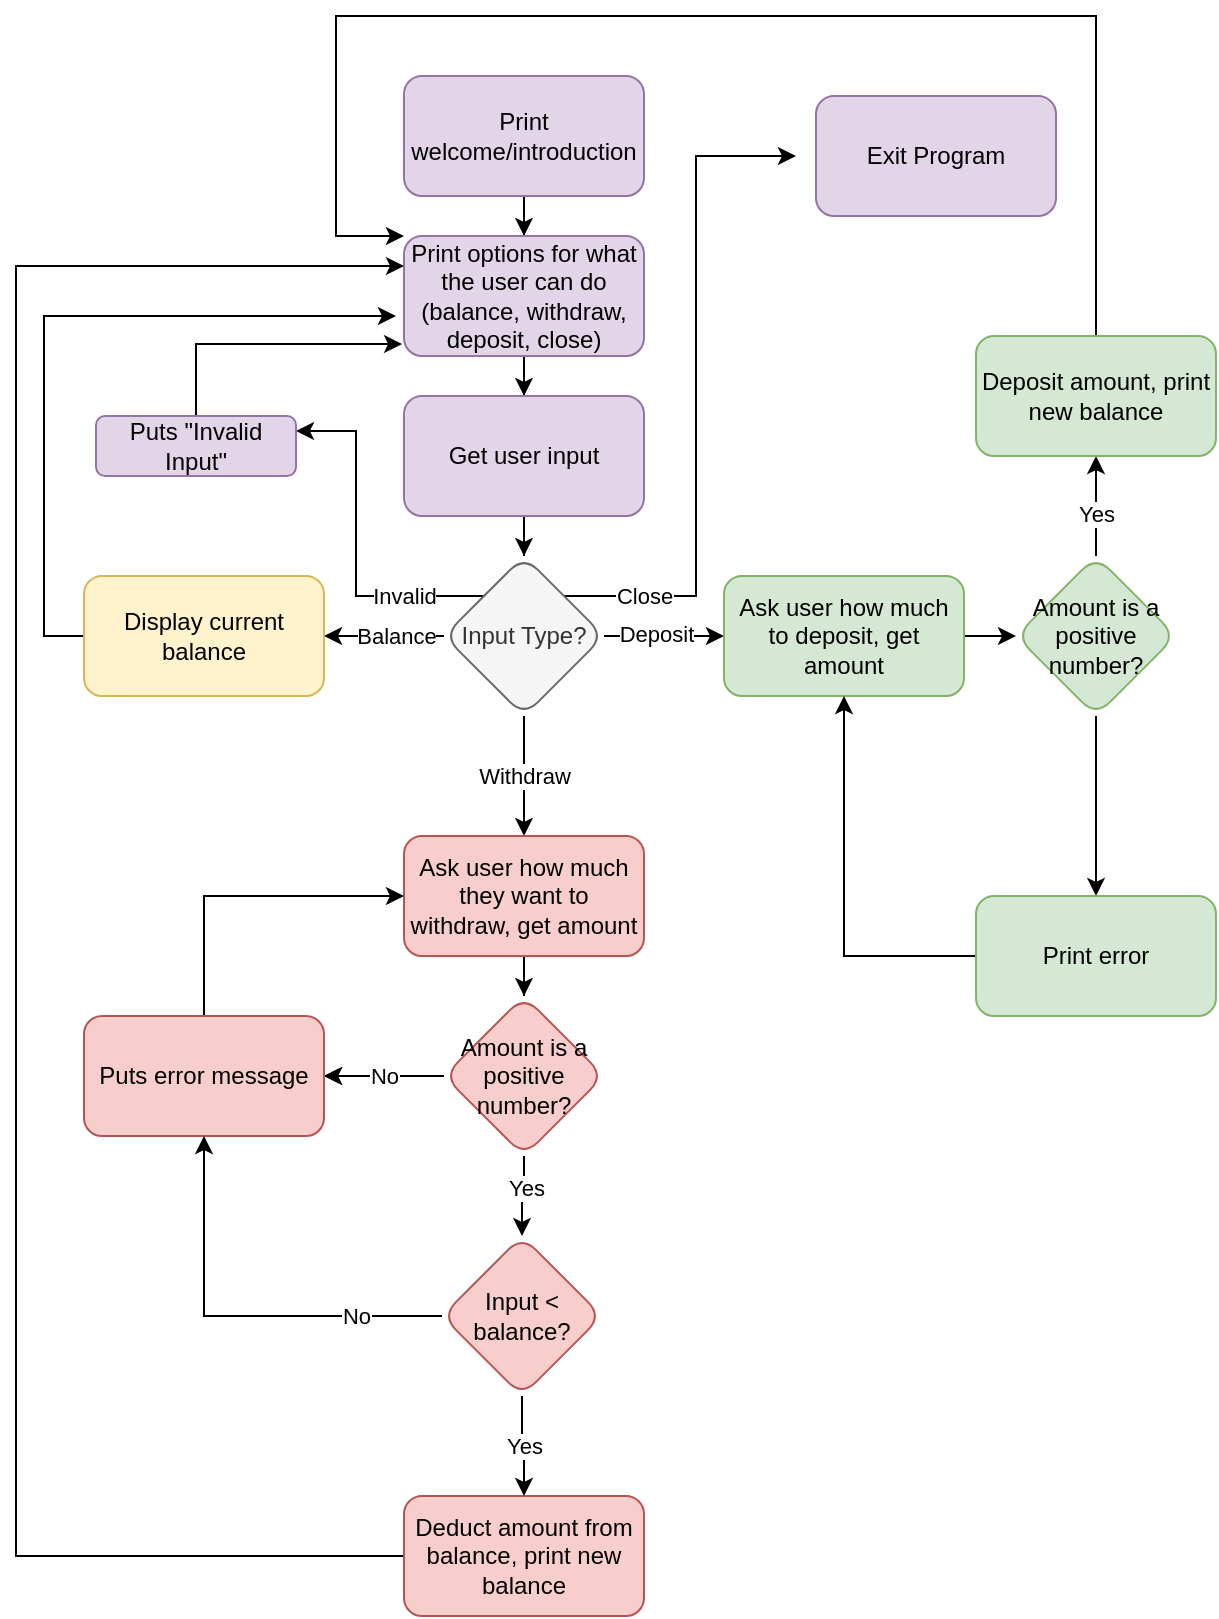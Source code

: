 <mxfile version="13.10.8" type="github">
  <diagram id="HpTrLbnlSJHPlYKzerR4" name="Page-1">
    <mxGraphModel dx="1113" dy="733" grid="1" gridSize="10" guides="1" tooltips="1" connect="1" arrows="1" fold="1" page="1" pageScale="1" pageWidth="827" pageHeight="1169" math="0" shadow="0">
      <root>
        <mxCell id="0" />
        <mxCell id="1" parent="0" />
        <mxCell id="xloOihyxUb7RViInRWzp-3" value="" style="edgeStyle=orthogonalEdgeStyle;rounded=0;orthogonalLoop=1;jettySize=auto;html=1;" edge="1" parent="1" source="xloOihyxUb7RViInRWzp-1" target="xloOihyxUb7RViInRWzp-2">
          <mxGeometry relative="1" as="geometry" />
        </mxCell>
        <mxCell id="xloOihyxUb7RViInRWzp-1" value="Print welcome/introduction" style="rounded=1;whiteSpace=wrap;html=1;fillColor=#e1d5e7;strokeColor=#9673a6;" vertex="1" parent="1">
          <mxGeometry x="354" y="40" width="120" height="60" as="geometry" />
        </mxCell>
        <mxCell id="xloOihyxUb7RViInRWzp-5" value="" style="edgeStyle=orthogonalEdgeStyle;rounded=0;orthogonalLoop=1;jettySize=auto;html=1;" edge="1" parent="1" source="xloOihyxUb7RViInRWzp-2" target="xloOihyxUb7RViInRWzp-4">
          <mxGeometry relative="1" as="geometry" />
        </mxCell>
        <mxCell id="xloOihyxUb7RViInRWzp-2" value="Print options for what the user can do (balance, withdraw, deposit, close)" style="whiteSpace=wrap;html=1;rounded=1;fillColor=#e1d5e7;strokeColor=#9673a6;" vertex="1" parent="1">
          <mxGeometry x="354" y="120" width="120" height="60" as="geometry" />
        </mxCell>
        <mxCell id="xloOihyxUb7RViInRWzp-7" value="" style="edgeStyle=orthogonalEdgeStyle;rounded=0;orthogonalLoop=1;jettySize=auto;html=1;" edge="1" parent="1" source="xloOihyxUb7RViInRWzp-4" target="xloOihyxUb7RViInRWzp-6">
          <mxGeometry relative="1" as="geometry" />
        </mxCell>
        <mxCell id="xloOihyxUb7RViInRWzp-4" value="Get user input" style="whiteSpace=wrap;html=1;rounded=1;strokeColor=#9673a6;fillColor=#e1d5e7;" vertex="1" parent="1">
          <mxGeometry x="354" y="200" width="120" height="60" as="geometry" />
        </mxCell>
        <mxCell id="xloOihyxUb7RViInRWzp-9" value="" style="edgeStyle=orthogonalEdgeStyle;rounded=0;orthogonalLoop=1;jettySize=auto;html=1;" edge="1" parent="1" source="xloOihyxUb7RViInRWzp-6" target="xloOihyxUb7RViInRWzp-8">
          <mxGeometry relative="1" as="geometry" />
        </mxCell>
        <mxCell id="xloOihyxUb7RViInRWzp-10" value="Balance" style="edgeLabel;html=1;align=center;verticalAlign=middle;resizable=0;points=[];" vertex="1" connectable="0" parent="xloOihyxUb7RViInRWzp-9">
          <mxGeometry x="-0.5" relative="1" as="geometry">
            <mxPoint x="-9" as="offset" />
          </mxGeometry>
        </mxCell>
        <mxCell id="xloOihyxUb7RViInRWzp-12" value="" style="edgeStyle=orthogonalEdgeStyle;rounded=0;orthogonalLoop=1;jettySize=auto;html=1;" edge="1" parent="1" source="xloOihyxUb7RViInRWzp-6" target="xloOihyxUb7RViInRWzp-11">
          <mxGeometry relative="1" as="geometry" />
        </mxCell>
        <mxCell id="xloOihyxUb7RViInRWzp-13" value="Withdraw" style="edgeLabel;html=1;align=center;verticalAlign=middle;resizable=0;points=[];" vertex="1" connectable="0" parent="xloOihyxUb7RViInRWzp-12">
          <mxGeometry x="-0.333" y="-2" relative="1" as="geometry">
            <mxPoint x="2" y="10" as="offset" />
          </mxGeometry>
        </mxCell>
        <mxCell id="xloOihyxUb7RViInRWzp-15" value="" style="edgeStyle=orthogonalEdgeStyle;rounded=0;orthogonalLoop=1;jettySize=auto;html=1;" edge="1" parent="1" source="xloOihyxUb7RViInRWzp-6" target="xloOihyxUb7RViInRWzp-14">
          <mxGeometry relative="1" as="geometry" />
        </mxCell>
        <mxCell id="xloOihyxUb7RViInRWzp-16" value="Deposit" style="edgeLabel;html=1;align=center;verticalAlign=middle;resizable=0;points=[];" vertex="1" connectable="0" parent="xloOihyxUb7RViInRWzp-15">
          <mxGeometry x="-0.133" y="1" relative="1" as="geometry">
            <mxPoint as="offset" />
          </mxGeometry>
        </mxCell>
        <mxCell id="xloOihyxUb7RViInRWzp-17" style="edgeStyle=orthogonalEdgeStyle;rounded=0;orthogonalLoop=1;jettySize=auto;html=1;exitX=1;exitY=0;exitDx=0;exitDy=0;" edge="1" parent="1" source="xloOihyxUb7RViInRWzp-6">
          <mxGeometry relative="1" as="geometry">
            <mxPoint x="550" y="80" as="targetPoint" />
            <Array as="points">
              <mxPoint x="500" y="300" />
            </Array>
          </mxGeometry>
        </mxCell>
        <mxCell id="xloOihyxUb7RViInRWzp-19" value="Close" style="edgeLabel;html=1;align=center;verticalAlign=middle;resizable=0;points=[];" vertex="1" connectable="0" parent="xloOihyxUb7RViInRWzp-17">
          <mxGeometry x="-0.101" y="-1" relative="1" as="geometry">
            <mxPoint x="-27" y="85" as="offset" />
          </mxGeometry>
        </mxCell>
        <mxCell id="xloOihyxUb7RViInRWzp-20" style="edgeStyle=orthogonalEdgeStyle;rounded=0;orthogonalLoop=1;jettySize=auto;html=1;exitX=0;exitY=0;exitDx=0;exitDy=0;entryX=1;entryY=0.25;entryDx=0;entryDy=0;" edge="1" parent="1" source="xloOihyxUb7RViInRWzp-6" target="xloOihyxUb7RViInRWzp-21">
          <mxGeometry relative="1" as="geometry">
            <mxPoint x="320" y="220" as="targetPoint" />
            <Array as="points">
              <mxPoint x="330" y="300" />
              <mxPoint x="330" y="218" />
            </Array>
          </mxGeometry>
        </mxCell>
        <mxCell id="xloOihyxUb7RViInRWzp-32" value="Invalid" style="edgeLabel;html=1;align=center;verticalAlign=middle;resizable=0;points=[];" vertex="1" connectable="0" parent="xloOihyxUb7RViInRWzp-20">
          <mxGeometry x="-0.468" relative="1" as="geometry">
            <mxPoint x="7.06" as="offset" />
          </mxGeometry>
        </mxCell>
        <mxCell id="xloOihyxUb7RViInRWzp-6" value="Input Type?" style="rhombus;whiteSpace=wrap;html=1;rounded=1;fillColor=#f5f5f5;strokeColor=#666666;fontColor=#333333;" vertex="1" parent="1">
          <mxGeometry x="374" y="280" width="80" height="80" as="geometry" />
        </mxCell>
        <mxCell id="xloOihyxUb7RViInRWzp-23" style="edgeStyle=orthogonalEdgeStyle;rounded=0;orthogonalLoop=1;jettySize=auto;html=1;exitX=0;exitY=0.5;exitDx=0;exitDy=0;" edge="1" parent="1" source="xloOihyxUb7RViInRWzp-8">
          <mxGeometry relative="1" as="geometry">
            <mxPoint x="350" y="160" as="targetPoint" />
            <Array as="points">
              <mxPoint x="174" y="320" />
              <mxPoint x="174" y="160" />
              <mxPoint x="350" y="160" />
            </Array>
          </mxGeometry>
        </mxCell>
        <mxCell id="xloOihyxUb7RViInRWzp-8" value="Display current balance" style="whiteSpace=wrap;html=1;rounded=1;strokeColor=#d6b656;fillColor=#fff2cc;" vertex="1" parent="1">
          <mxGeometry x="194" y="290" width="120" height="60" as="geometry" />
        </mxCell>
        <mxCell id="xloOihyxUb7RViInRWzp-25" value="" style="edgeStyle=orthogonalEdgeStyle;rounded=0;orthogonalLoop=1;jettySize=auto;html=1;" edge="1" parent="1" source="xloOihyxUb7RViInRWzp-11" target="xloOihyxUb7RViInRWzp-24">
          <mxGeometry relative="1" as="geometry" />
        </mxCell>
        <mxCell id="xloOihyxUb7RViInRWzp-11" value="Ask user how much they want to withdraw, get amount" style="whiteSpace=wrap;html=1;rounded=1;strokeColor=#b85450;fillColor=#f8cecc;" vertex="1" parent="1">
          <mxGeometry x="354" y="420" width="120" height="60" as="geometry" />
        </mxCell>
        <mxCell id="xloOihyxUb7RViInRWzp-42" value="" style="edgeStyle=orthogonalEdgeStyle;rounded=0;orthogonalLoop=1;jettySize=auto;html=1;" edge="1" parent="1" source="xloOihyxUb7RViInRWzp-14" target="xloOihyxUb7RViInRWzp-41">
          <mxGeometry relative="1" as="geometry" />
        </mxCell>
        <mxCell id="xloOihyxUb7RViInRWzp-14" value="Ask user how much to deposit, get amount" style="whiteSpace=wrap;html=1;rounded=1;strokeColor=#82b366;fillColor=#d5e8d4;" vertex="1" parent="1">
          <mxGeometry x="514" y="290" width="120" height="60" as="geometry" />
        </mxCell>
        <mxCell id="xloOihyxUb7RViInRWzp-18" value="Exit Program" style="rounded=1;whiteSpace=wrap;html=1;fillColor=#e1d5e7;strokeColor=#9673a6;" vertex="1" parent="1">
          <mxGeometry x="560" y="50" width="120" height="60" as="geometry" />
        </mxCell>
        <mxCell id="xloOihyxUb7RViInRWzp-22" style="edgeStyle=orthogonalEdgeStyle;rounded=0;orthogonalLoop=1;jettySize=auto;html=1;exitX=0.5;exitY=0;exitDx=0;exitDy=0;entryX=-0.008;entryY=0.9;entryDx=0;entryDy=0;entryPerimeter=0;" edge="1" parent="1" source="xloOihyxUb7RViInRWzp-21" target="xloOihyxUb7RViInRWzp-2">
          <mxGeometry relative="1" as="geometry" />
        </mxCell>
        <mxCell id="xloOihyxUb7RViInRWzp-21" value="Puts &quot;Invalid Input&quot;" style="rounded=1;whiteSpace=wrap;html=1;fillColor=#e1d5e7;strokeColor=#9673a6;" vertex="1" parent="1">
          <mxGeometry x="200" y="210" width="100" height="30" as="geometry" />
        </mxCell>
        <mxCell id="xloOihyxUb7RViInRWzp-30" value="" style="edgeStyle=orthogonalEdgeStyle;rounded=0;orthogonalLoop=1;jettySize=auto;html=1;" edge="1" parent="1" source="xloOihyxUb7RViInRWzp-24" target="xloOihyxUb7RViInRWzp-29">
          <mxGeometry relative="1" as="geometry" />
        </mxCell>
        <mxCell id="xloOihyxUb7RViInRWzp-35" value="" style="edgeStyle=orthogonalEdgeStyle;rounded=0;orthogonalLoop=1;jettySize=auto;html=1;" edge="1" parent="1" source="xloOihyxUb7RViInRWzp-24" target="xloOihyxUb7RViInRWzp-34">
          <mxGeometry relative="1" as="geometry" />
        </mxCell>
        <mxCell id="xloOihyxUb7RViInRWzp-39" value="Yes" style="edgeLabel;html=1;align=center;verticalAlign=middle;resizable=0;points=[];" vertex="1" connectable="0" parent="xloOihyxUb7RViInRWzp-35">
          <mxGeometry x="-0.256" y="1" relative="1" as="geometry">
            <mxPoint as="offset" />
          </mxGeometry>
        </mxCell>
        <mxCell id="xloOihyxUb7RViInRWzp-40" value="No" style="edgeStyle=orthogonalEdgeStyle;rounded=0;orthogonalLoop=1;jettySize=auto;html=1;" edge="1" parent="1" source="xloOihyxUb7RViInRWzp-24" target="xloOihyxUb7RViInRWzp-29">
          <mxGeometry relative="1" as="geometry" />
        </mxCell>
        <mxCell id="xloOihyxUb7RViInRWzp-24" value="Amount is a positive number?" style="rhombus;whiteSpace=wrap;html=1;rounded=1;strokeColor=#b85450;fillColor=#f8cecc;" vertex="1" parent="1">
          <mxGeometry x="374" y="500" width="80" height="80" as="geometry" />
        </mxCell>
        <mxCell id="xloOihyxUb7RViInRWzp-33" style="edgeStyle=orthogonalEdgeStyle;rounded=0;orthogonalLoop=1;jettySize=auto;html=1;exitX=0;exitY=0.5;exitDx=0;exitDy=0;entryX=0;entryY=0.25;entryDx=0;entryDy=0;" edge="1" parent="1" source="xloOihyxUb7RViInRWzp-26" target="xloOihyxUb7RViInRWzp-2">
          <mxGeometry relative="1" as="geometry">
            <mxPoint x="90" y="140" as="targetPoint" />
            <Array as="points">
              <mxPoint x="160" y="780" />
              <mxPoint x="160" y="135" />
            </Array>
          </mxGeometry>
        </mxCell>
        <mxCell id="xloOihyxUb7RViInRWzp-26" value="Deduct amount from balance, print new balance" style="whiteSpace=wrap;html=1;rounded=1;strokeColor=#b85450;fillColor=#f8cecc;" vertex="1" parent="1">
          <mxGeometry x="354" y="750" width="120" height="60" as="geometry" />
        </mxCell>
        <mxCell id="xloOihyxUb7RViInRWzp-31" style="edgeStyle=orthogonalEdgeStyle;rounded=0;orthogonalLoop=1;jettySize=auto;html=1;exitX=0.5;exitY=0;exitDx=0;exitDy=0;entryX=0;entryY=0.5;entryDx=0;entryDy=0;" edge="1" parent="1" source="xloOihyxUb7RViInRWzp-29" target="xloOihyxUb7RViInRWzp-11">
          <mxGeometry relative="1" as="geometry" />
        </mxCell>
        <mxCell id="xloOihyxUb7RViInRWzp-29" value="Puts error message" style="whiteSpace=wrap;html=1;rounded=1;strokeColor=#b85450;fillColor=#f8cecc;" vertex="1" parent="1">
          <mxGeometry x="194" y="510" width="120" height="60" as="geometry" />
        </mxCell>
        <mxCell id="xloOihyxUb7RViInRWzp-36" style="edgeStyle=orthogonalEdgeStyle;rounded=0;orthogonalLoop=1;jettySize=auto;html=1;exitX=0;exitY=0.5;exitDx=0;exitDy=0;entryX=0.5;entryY=1;entryDx=0;entryDy=0;" edge="1" parent="1" source="xloOihyxUb7RViInRWzp-34" target="xloOihyxUb7RViInRWzp-29">
          <mxGeometry relative="1" as="geometry" />
        </mxCell>
        <mxCell id="xloOihyxUb7RViInRWzp-37" value="No" style="edgeLabel;html=1;align=center;verticalAlign=middle;resizable=0;points=[];" vertex="1" connectable="0" parent="xloOihyxUb7RViInRWzp-36">
          <mxGeometry x="-0.23" y="-2" relative="1" as="geometry">
            <mxPoint x="37" y="2" as="offset" />
          </mxGeometry>
        </mxCell>
        <mxCell id="xloOihyxUb7RViInRWzp-38" value="Yes" style="edgeStyle=orthogonalEdgeStyle;rounded=0;orthogonalLoop=1;jettySize=auto;html=1;exitX=0.5;exitY=1;exitDx=0;exitDy=0;entryX=0.5;entryY=0;entryDx=0;entryDy=0;" edge="1" parent="1" source="xloOihyxUb7RViInRWzp-34" target="xloOihyxUb7RViInRWzp-26">
          <mxGeometry relative="1" as="geometry" />
        </mxCell>
        <mxCell id="xloOihyxUb7RViInRWzp-34" value="Input &amp;lt; balance?" style="rhombus;whiteSpace=wrap;html=1;rounded=1;strokeColor=#b85450;fillColor=#f8cecc;" vertex="1" parent="1">
          <mxGeometry x="373" y="620" width="80" height="80" as="geometry" />
        </mxCell>
        <mxCell id="xloOihyxUb7RViInRWzp-44" value="" style="edgeStyle=orthogonalEdgeStyle;rounded=0;orthogonalLoop=1;jettySize=auto;html=1;" edge="1" parent="1" source="xloOihyxUb7RViInRWzp-41" target="xloOihyxUb7RViInRWzp-43">
          <mxGeometry relative="1" as="geometry" />
        </mxCell>
        <mxCell id="xloOihyxUb7RViInRWzp-45" value="Yes" style="edgeLabel;html=1;align=center;verticalAlign=middle;resizable=0;points=[];" vertex="1" connectable="0" parent="xloOihyxUb7RViInRWzp-44">
          <mxGeometry x="-0.162" relative="1" as="geometry">
            <mxPoint as="offset" />
          </mxGeometry>
        </mxCell>
        <mxCell id="xloOihyxUb7RViInRWzp-48" value="" style="edgeStyle=orthogonalEdgeStyle;rounded=0;orthogonalLoop=1;jettySize=auto;html=1;" edge="1" parent="1" source="xloOihyxUb7RViInRWzp-41" target="xloOihyxUb7RViInRWzp-47">
          <mxGeometry relative="1" as="geometry" />
        </mxCell>
        <mxCell id="xloOihyxUb7RViInRWzp-41" value="Amount is a positive number?" style="rhombus;whiteSpace=wrap;html=1;rounded=1;strokeColor=#82b366;fillColor=#d5e8d4;" vertex="1" parent="1">
          <mxGeometry x="660" y="280" width="80" height="80" as="geometry" />
        </mxCell>
        <mxCell id="xloOihyxUb7RViInRWzp-46" style="edgeStyle=orthogonalEdgeStyle;rounded=0;orthogonalLoop=1;jettySize=auto;html=1;exitX=0.5;exitY=0;exitDx=0;exitDy=0;entryX=0;entryY=0;entryDx=0;entryDy=0;" edge="1" parent="1" source="xloOihyxUb7RViInRWzp-43" target="xloOihyxUb7RViInRWzp-2">
          <mxGeometry relative="1" as="geometry">
            <Array as="points">
              <mxPoint x="700" y="10" />
              <mxPoint x="320" y="10" />
              <mxPoint x="320" y="120" />
            </Array>
          </mxGeometry>
        </mxCell>
        <mxCell id="xloOihyxUb7RViInRWzp-43" value="Deposit amount, print new balance" style="whiteSpace=wrap;html=1;rounded=1;strokeColor=#82b366;fillColor=#d5e8d4;" vertex="1" parent="1">
          <mxGeometry x="640" y="170" width="120" height="60" as="geometry" />
        </mxCell>
        <mxCell id="xloOihyxUb7RViInRWzp-49" style="edgeStyle=orthogonalEdgeStyle;rounded=0;orthogonalLoop=1;jettySize=auto;html=1;exitX=0;exitY=0.5;exitDx=0;exitDy=0;" edge="1" parent="1" source="xloOihyxUb7RViInRWzp-47" target="xloOihyxUb7RViInRWzp-14">
          <mxGeometry relative="1" as="geometry" />
        </mxCell>
        <mxCell id="xloOihyxUb7RViInRWzp-47" value="Print error" style="whiteSpace=wrap;html=1;rounded=1;strokeColor=#82b366;fillColor=#d5e8d4;" vertex="1" parent="1">
          <mxGeometry x="640" y="450" width="120" height="60" as="geometry" />
        </mxCell>
      </root>
    </mxGraphModel>
  </diagram>
</mxfile>
